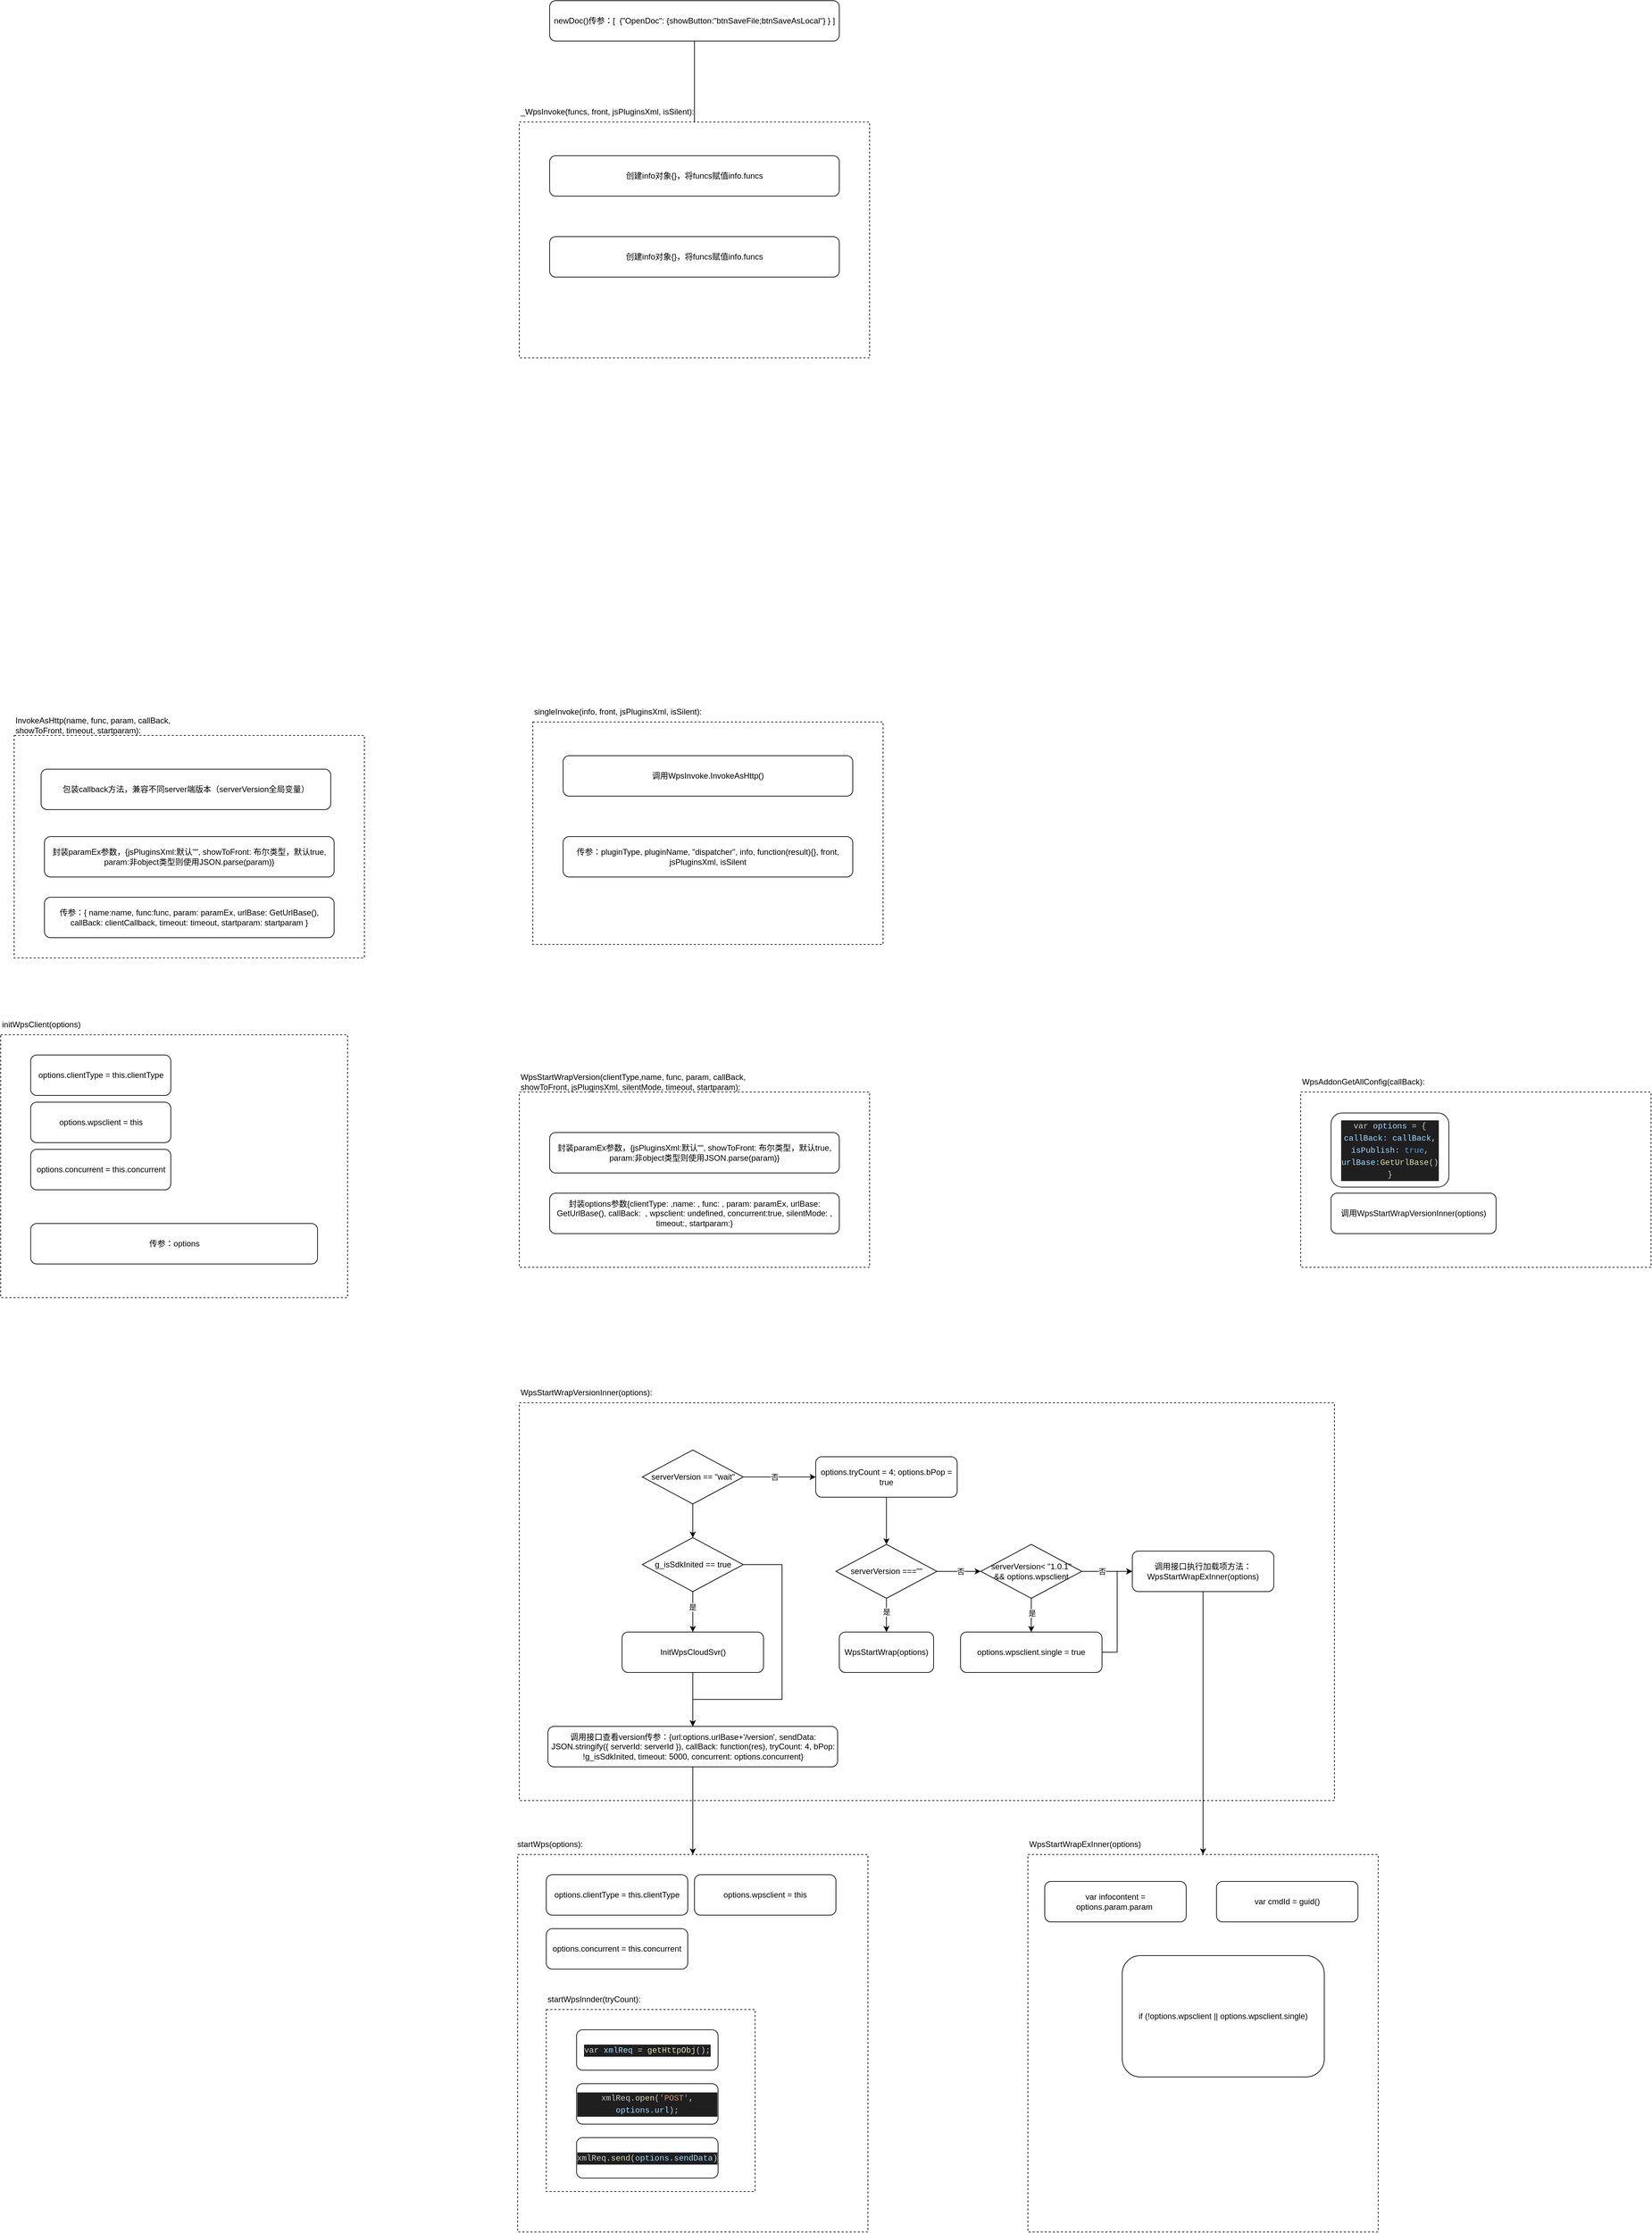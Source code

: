 <mxfile version="21.5.2" type="github">
  <diagram name="第 1 页" id="6N0dPDd7mWbPLZumkeK7">
    <mxGraphModel dx="1781" dy="591" grid="1" gridSize="10" guides="1" tooltips="1" connect="1" arrows="1" fold="1" page="1" pageScale="1" pageWidth="827" pageHeight="1169" math="0" shadow="0">
      <root>
        <mxCell id="0" />
        <mxCell id="1" parent="0" />
        <mxCell id="Ks9pQ6j11mJYRdy5cMJx-43" value="" style="rounded=0;whiteSpace=wrap;html=1;dashed=1;" vertex="1" parent="1">
          <mxGeometry x="317.5" y="3000" width="520" height="560" as="geometry" />
        </mxCell>
        <mxCell id="Ks9pQ6j11mJYRdy5cMJx-16" value="" style="group" vertex="1" connectable="0" parent="1">
          <mxGeometry x="340" y="1290" width="520" height="360" as="geometry" />
        </mxCell>
        <mxCell id="Ks9pQ6j11mJYRdy5cMJx-12" value="" style="rounded=0;whiteSpace=wrap;html=1;dashed=1;" vertex="1" parent="Ks9pQ6j11mJYRdy5cMJx-16">
          <mxGeometry y="30" width="520" height="330" as="geometry" />
        </mxCell>
        <mxCell id="Ks9pQ6j11mJYRdy5cMJx-13" value="singleInvoke(info, front, jsPluginsXml, isSilent):" style="text;html=1;strokeColor=none;fillColor=none;align=left;verticalAlign=middle;whiteSpace=wrap;rounded=0;" vertex="1" parent="Ks9pQ6j11mJYRdy5cMJx-16">
          <mxGeometry width="400" height="30" as="geometry" />
        </mxCell>
        <mxCell id="Ks9pQ6j11mJYRdy5cMJx-10" style="edgeStyle=orthogonalEdgeStyle;rounded=0;orthogonalLoop=1;jettySize=auto;html=1;" edge="1" parent="1" source="Ks9pQ6j11mJYRdy5cMJx-3" target="Ks9pQ6j11mJYRdy5cMJx-8">
          <mxGeometry relative="1" as="geometry" />
        </mxCell>
        <mxCell id="Ks9pQ6j11mJYRdy5cMJx-3" value="newDoc()传参：[&amp;nbsp; {&quot;OpenDoc&quot;: {showButton:&quot;btnSaveFile;btnSaveAsLocal&quot;} } ]" style="rounded=1;whiteSpace=wrap;html=1;" vertex="1" parent="1">
          <mxGeometry x="365" y="250" width="430" height="60" as="geometry" />
        </mxCell>
        <mxCell id="Ks9pQ6j11mJYRdy5cMJx-14" value="调用WpsInvoke.InvokeAsHttp()" style="rounded=1;whiteSpace=wrap;html=1;" vertex="1" parent="1">
          <mxGeometry x="385" y="1370" width="430" height="60" as="geometry" />
        </mxCell>
        <mxCell id="Ks9pQ6j11mJYRdy5cMJx-15" value="传参：pluginType, pluginName, &quot;dispatcher&quot;, info, function(result){}, front, jsPluginsXml, isSilent" style="rounded=1;whiteSpace=wrap;html=1;" vertex="1" parent="1">
          <mxGeometry x="385" y="1490" width="430" height="60" as="geometry" />
        </mxCell>
        <mxCell id="Ks9pQ6j11mJYRdy5cMJx-17" value="" style="group" vertex="1" connectable="0" parent="1">
          <mxGeometry x="-430" y="1310" width="520" height="360" as="geometry" />
        </mxCell>
        <mxCell id="Ks9pQ6j11mJYRdy5cMJx-18" value="" style="rounded=0;whiteSpace=wrap;html=1;dashed=1;" vertex="1" parent="Ks9pQ6j11mJYRdy5cMJx-17">
          <mxGeometry y="30" width="520" height="330" as="geometry" />
        </mxCell>
        <mxCell id="Ks9pQ6j11mJYRdy5cMJx-19" value="InvokeAsHttp(name, func, param, callBack, showToFront, timeout, startparam):" style="text;html=1;strokeColor=none;fillColor=none;align=left;verticalAlign=middle;whiteSpace=wrap;rounded=0;" vertex="1" parent="Ks9pQ6j11mJYRdy5cMJx-17">
          <mxGeometry width="260" height="30" as="geometry" />
        </mxCell>
        <mxCell id="Ks9pQ6j11mJYRdy5cMJx-20" value="包装callback方法，兼容不同server端版本（serverVersion全局变量）" style="rounded=1;whiteSpace=wrap;html=1;" vertex="1" parent="Ks9pQ6j11mJYRdy5cMJx-17">
          <mxGeometry x="40" y="80" width="430" height="60" as="geometry" />
        </mxCell>
        <mxCell id="Ks9pQ6j11mJYRdy5cMJx-25" value="封装paramEx参数，{jsPluginsXml:默认&quot;&quot;, showToFront: 布尔类型，默认true, param:非object类型则使用JSON.parse(param)}" style="rounded=1;whiteSpace=wrap;html=1;" vertex="1" parent="Ks9pQ6j11mJYRdy5cMJx-17">
          <mxGeometry x="45" y="180" width="430" height="60" as="geometry" />
        </mxCell>
        <mxCell id="Ks9pQ6j11mJYRdy5cMJx-26" value="传参：{ name:name, func:func, param: paramEx, urlBase: GetUrlBase(), callBack: clientCallback, timeout: timeout, startparam: startparam }" style="rounded=1;whiteSpace=wrap;html=1;" vertex="1" parent="Ks9pQ6j11mJYRdy5cMJx-17">
          <mxGeometry x="45" y="270" width="430" height="60" as="geometry" />
        </mxCell>
        <mxCell id="Ks9pQ6j11mJYRdy5cMJx-27" value="" style="group" vertex="1" connectable="0" parent="1">
          <mxGeometry x="-450" y="1754" width="515" height="460" as="geometry" />
        </mxCell>
        <mxCell id="Ks9pQ6j11mJYRdy5cMJx-28" value="" style="rounded=0;whiteSpace=wrap;html=1;dashed=1;" vertex="1" parent="Ks9pQ6j11mJYRdy5cMJx-27">
          <mxGeometry y="30" width="515" height="390" as="geometry" />
        </mxCell>
        <mxCell id="Ks9pQ6j11mJYRdy5cMJx-29" value="initWpsClient(options)" style="text;html=1;strokeColor=none;fillColor=none;align=left;verticalAlign=middle;whiteSpace=wrap;rounded=0;" vertex="1" parent="Ks9pQ6j11mJYRdy5cMJx-27">
          <mxGeometry width="257.5" height="30" as="geometry" />
        </mxCell>
        <mxCell id="Ks9pQ6j11mJYRdy5cMJx-30" value="options.clientType = this.clientType" style="rounded=1;whiteSpace=wrap;html=1;" vertex="1" parent="Ks9pQ6j11mJYRdy5cMJx-27">
          <mxGeometry x="44.567" y="60" width="207.981" height="60" as="geometry" />
        </mxCell>
        <mxCell id="Ks9pQ6j11mJYRdy5cMJx-32" value="传参：options" style="rounded=1;whiteSpace=wrap;html=1;" vertex="1" parent="Ks9pQ6j11mJYRdy5cMJx-27">
          <mxGeometry x="44.567" y="310" width="425.865" height="60" as="geometry" />
        </mxCell>
        <mxCell id="Ks9pQ6j11mJYRdy5cMJx-33" value="options.wpsclient = this" style="rounded=1;whiteSpace=wrap;html=1;" vertex="1" parent="Ks9pQ6j11mJYRdy5cMJx-27">
          <mxGeometry x="44.567" y="130" width="207.981" height="60" as="geometry" />
        </mxCell>
        <mxCell id="Ks9pQ6j11mJYRdy5cMJx-34" value="options.concurrent = this.concurrent" style="rounded=1;whiteSpace=wrap;html=1;" vertex="1" parent="Ks9pQ6j11mJYRdy5cMJx-27">
          <mxGeometry x="44.567" y="200" width="207.981" height="60" as="geometry" />
        </mxCell>
        <mxCell id="Ks9pQ6j11mJYRdy5cMJx-56" value="" style="group" vertex="1" connectable="0" parent="1">
          <mxGeometry x="360" y="3200" width="310" height="300" as="geometry" />
        </mxCell>
        <mxCell id="Ks9pQ6j11mJYRdy5cMJx-50" value="" style="rounded=0;whiteSpace=wrap;html=1;dashed=1;" vertex="1" parent="Ks9pQ6j11mJYRdy5cMJx-56">
          <mxGeometry y="30" width="310" height="270" as="geometry" />
        </mxCell>
        <mxCell id="Ks9pQ6j11mJYRdy5cMJx-51" value="startWpsInnder(tryCount):" style="text;html=1;strokeColor=none;fillColor=none;align=left;verticalAlign=middle;whiteSpace=wrap;rounded=0;" vertex="1" parent="Ks9pQ6j11mJYRdy5cMJx-56">
          <mxGeometry width="260" height="30" as="geometry" />
        </mxCell>
        <mxCell id="Ks9pQ6j11mJYRdy5cMJx-52" value="&lt;div style=&quot;color: rgb(204, 204, 204); background-color: rgb(31, 31, 31); font-family: Menlo, Monaco, &amp;quot;Courier New&amp;quot;, monospace; line-height: 18px;&quot;&gt;var &lt;span style=&quot;color: #9cdcfe;&quot;&gt;xmlReq&lt;/span&gt; &lt;span style=&quot;color: #d4d4d4;&quot;&gt;=&lt;/span&gt; &lt;span style=&quot;color: #dcdcaa;&quot;&gt;getHttpObj&lt;/span&gt;();&lt;/div&gt;" style="rounded=1;whiteSpace=wrap;html=1;" vertex="1" parent="Ks9pQ6j11mJYRdy5cMJx-56">
          <mxGeometry x="45" y="60" width="210" height="60" as="geometry" />
        </mxCell>
        <mxCell id="Ks9pQ6j11mJYRdy5cMJx-54" value="&lt;div style=&quot;color: rgb(204, 204, 204); background-color: rgb(31, 31, 31); font-family: Menlo, Monaco, &amp;quot;Courier New&amp;quot;, monospace; line-height: 18px;&quot;&gt;xmlReq.&lt;span style=&quot;color: #dcdcaa;&quot;&gt;send&lt;/span&gt;(&lt;span style=&quot;color: #9cdcfe;&quot;&gt;options&lt;/span&gt;.&lt;span style=&quot;color: #9cdcfe;&quot;&gt;sendData&lt;/span&gt;)&lt;/div&gt;" style="rounded=1;whiteSpace=wrap;html=1;" vertex="1" parent="Ks9pQ6j11mJYRdy5cMJx-56">
          <mxGeometry x="45" y="220" width="210" height="60" as="geometry" />
        </mxCell>
        <mxCell id="Ks9pQ6j11mJYRdy5cMJx-55" value="&lt;div style=&quot;color: rgb(204, 204, 204); background-color: rgb(31, 31, 31); font-family: Menlo, Monaco, &amp;quot;Courier New&amp;quot;, monospace; line-height: 18px;&quot;&gt;xmlReq.&lt;span style=&quot;color: #dcdcaa;&quot;&gt;open&lt;/span&gt;(&lt;span style=&quot;color: #ce9178;&quot;&gt;&#39;POST&#39;&lt;/span&gt;, &lt;span style=&quot;color: #9cdcfe;&quot;&gt;options&lt;/span&gt;.&lt;span style=&quot;color: #9cdcfe;&quot;&gt;url&lt;/span&gt;);&lt;/div&gt;" style="rounded=1;whiteSpace=wrap;html=1;" vertex="1" parent="Ks9pQ6j11mJYRdy5cMJx-56">
          <mxGeometry x="45" y="140" width="210" height="60" as="geometry" />
        </mxCell>
        <mxCell id="Ks9pQ6j11mJYRdy5cMJx-44" value="startWps(options):" style="text;html=1;strokeColor=none;fillColor=none;align=left;verticalAlign=middle;whiteSpace=wrap;rounded=0;" vertex="1" parent="1">
          <mxGeometry x="315" y="2970" width="260" height="30" as="geometry" />
        </mxCell>
        <mxCell id="Ks9pQ6j11mJYRdy5cMJx-45" value="options.clientType = this.clientType" style="rounded=1;whiteSpace=wrap;html=1;" vertex="1" parent="1">
          <mxGeometry x="360" y="3030" width="210" height="60" as="geometry" />
        </mxCell>
        <mxCell id="Ks9pQ6j11mJYRdy5cMJx-47" value="options.wpsclient = this" style="rounded=1;whiteSpace=wrap;html=1;" vertex="1" parent="1">
          <mxGeometry x="580" y="3030" width="210" height="60" as="geometry" />
        </mxCell>
        <mxCell id="Ks9pQ6j11mJYRdy5cMJx-48" value="options.concurrent = this.concurrent" style="rounded=1;whiteSpace=wrap;html=1;" vertex="1" parent="1">
          <mxGeometry x="360" y="3110" width="210" height="60" as="geometry" />
        </mxCell>
        <mxCell id="Ks9pQ6j11mJYRdy5cMJx-36" value="" style="rounded=0;whiteSpace=wrap;html=1;dashed=1;" vertex="1" parent="1">
          <mxGeometry x="320" y="2330" width="1210" height="590" as="geometry" />
        </mxCell>
        <mxCell id="Ks9pQ6j11mJYRdy5cMJx-37" value="WpsStartWrapVersionInner(options):" style="text;html=1;strokeColor=none;fillColor=none;align=left;verticalAlign=middle;whiteSpace=wrap;rounded=0;" vertex="1" parent="1">
          <mxGeometry x="320" y="2300" width="260" height="30" as="geometry" />
        </mxCell>
        <mxCell id="Ks9pQ6j11mJYRdy5cMJx-84" style="edgeStyle=orthogonalEdgeStyle;rounded=0;orthogonalLoop=1;jettySize=auto;html=1;" edge="1" parent="1" source="Ks9pQ6j11mJYRdy5cMJx-38" target="Ks9pQ6j11mJYRdy5cMJx-68">
          <mxGeometry relative="1" as="geometry" />
        </mxCell>
        <mxCell id="Ks9pQ6j11mJYRdy5cMJx-38" value="options.tryCount = 4; options.bPop = true" style="rounded=1;whiteSpace=wrap;html=1;" vertex="1" parent="1">
          <mxGeometry x="760" y="2410" width="210" height="60" as="geometry" />
        </mxCell>
        <mxCell id="Ks9pQ6j11mJYRdy5cMJx-90" style="edgeStyle=orthogonalEdgeStyle;rounded=0;orthogonalLoop=1;jettySize=auto;html=1;" edge="1" parent="1" source="Ks9pQ6j11mJYRdy5cMJx-39" target="Ks9pQ6j11mJYRdy5cMJx-43">
          <mxGeometry relative="1" as="geometry" />
        </mxCell>
        <mxCell id="Ks9pQ6j11mJYRdy5cMJx-39" value="调用接口查看version传参：{url:options.urlBase+&#39;/version&#39;, sendData: JSON.stringify({ serverId: serverId }), callBack: function(res), tryCount: 4, bPop: !g_isSdkInited, timeout: 5000, concurrent: options.concurrent}" style="rounded=1;whiteSpace=wrap;html=1;" vertex="1" parent="1">
          <mxGeometry x="362.5" y="2810" width="430" height="60" as="geometry" />
        </mxCell>
        <mxCell id="Ks9pQ6j11mJYRdy5cMJx-89" style="edgeStyle=orthogonalEdgeStyle;rounded=0;orthogonalLoop=1;jettySize=auto;html=1;" edge="1" parent="1" source="Ks9pQ6j11mJYRdy5cMJx-40" target="Ks9pQ6j11mJYRdy5cMJx-39">
          <mxGeometry relative="1" as="geometry" />
        </mxCell>
        <mxCell id="Ks9pQ6j11mJYRdy5cMJx-40" value="InitWpsCloudSvr()" style="rounded=1;whiteSpace=wrap;html=1;" vertex="1" parent="1">
          <mxGeometry x="472.5" y="2670" width="210" height="60" as="geometry" />
        </mxCell>
        <mxCell id="Ks9pQ6j11mJYRdy5cMJx-58" value="" style="rounded=0;whiteSpace=wrap;html=1;dashed=1;" vertex="1" parent="1">
          <mxGeometry x="1075" y="3000" width="520" height="560" as="geometry" />
        </mxCell>
        <mxCell id="Ks9pQ6j11mJYRdy5cMJx-59" value="WpsStartWrapExInner(options)" style="text;html=1;strokeColor=none;fillColor=none;align=left;verticalAlign=middle;whiteSpace=wrap;rounded=0;" vertex="1" parent="1">
          <mxGeometry x="1075" y="2970" width="260" height="30" as="geometry" />
        </mxCell>
        <mxCell id="Ks9pQ6j11mJYRdy5cMJx-60" value="var infocontent = options.param.param&amp;nbsp;" style="rounded=1;whiteSpace=wrap;html=1;" vertex="1" parent="1">
          <mxGeometry x="1100" y="3040" width="210" height="60" as="geometry" />
        </mxCell>
        <mxCell id="Ks9pQ6j11mJYRdy5cMJx-61" value="var cmdId = guid()" style="rounded=1;whiteSpace=wrap;html=1;" vertex="1" parent="1">
          <mxGeometry x="1355" y="3040" width="210" height="60" as="geometry" />
        </mxCell>
        <mxCell id="Ks9pQ6j11mJYRdy5cMJx-62" value="if (!options.wpsclient || options.wpsclient.single)" style="rounded=1;whiteSpace=wrap;html=1;" vertex="1" parent="1">
          <mxGeometry x="1215" y="3150" width="300" height="180" as="geometry" />
        </mxCell>
        <mxCell id="Ks9pQ6j11mJYRdy5cMJx-63" value="WpsStartWrap(options)" style="rounded=1;whiteSpace=wrap;html=1;" vertex="1" parent="1">
          <mxGeometry x="795" y="2670" width="140" height="60" as="geometry" />
        </mxCell>
        <mxCell id="Ks9pQ6j11mJYRdy5cMJx-66" style="edgeStyle=orthogonalEdgeStyle;rounded=0;orthogonalLoop=1;jettySize=auto;html=1;" edge="1" parent="1" source="Ks9pQ6j11mJYRdy5cMJx-65" target="Ks9pQ6j11mJYRdy5cMJx-38">
          <mxGeometry relative="1" as="geometry" />
        </mxCell>
        <mxCell id="Ks9pQ6j11mJYRdy5cMJx-67" value="否" style="edgeLabel;html=1;align=center;verticalAlign=middle;resizable=0;points=[];" vertex="1" connectable="0" parent="Ks9pQ6j11mJYRdy5cMJx-66">
          <mxGeometry x="-0.143" y="2" relative="1" as="geometry">
            <mxPoint y="2" as="offset" />
          </mxGeometry>
        </mxCell>
        <mxCell id="Ks9pQ6j11mJYRdy5cMJx-87" style="edgeStyle=orthogonalEdgeStyle;rounded=0;orthogonalLoop=1;jettySize=auto;html=1;" edge="1" parent="1" source="Ks9pQ6j11mJYRdy5cMJx-65" target="Ks9pQ6j11mJYRdy5cMJx-86">
          <mxGeometry relative="1" as="geometry" />
        </mxCell>
        <mxCell id="Ks9pQ6j11mJYRdy5cMJx-65" value="serverVersion == &quot;wait&quot;" style="rhombus;whiteSpace=wrap;html=1;" vertex="1" parent="1">
          <mxGeometry x="502.5" y="2400" width="150" height="80" as="geometry" />
        </mxCell>
        <mxCell id="Ks9pQ6j11mJYRdy5cMJx-71" style="edgeStyle=orthogonalEdgeStyle;rounded=0;orthogonalLoop=1;jettySize=auto;html=1;" edge="1" parent="1" source="Ks9pQ6j11mJYRdy5cMJx-68" target="Ks9pQ6j11mJYRdy5cMJx-69">
          <mxGeometry relative="1" as="geometry" />
        </mxCell>
        <mxCell id="Ks9pQ6j11mJYRdy5cMJx-80" value="否" style="edgeLabel;html=1;align=center;verticalAlign=middle;resizable=0;points=[];" vertex="1" connectable="0" parent="Ks9pQ6j11mJYRdy5cMJx-71">
          <mxGeometry x="-0.011" y="-2" relative="1" as="geometry">
            <mxPoint x="3" y="-2" as="offset" />
          </mxGeometry>
        </mxCell>
        <mxCell id="Ks9pQ6j11mJYRdy5cMJx-72" style="edgeStyle=orthogonalEdgeStyle;rounded=0;orthogonalLoop=1;jettySize=auto;html=1;" edge="1" parent="1" source="Ks9pQ6j11mJYRdy5cMJx-68" target="Ks9pQ6j11mJYRdy5cMJx-63">
          <mxGeometry relative="1" as="geometry" />
        </mxCell>
        <mxCell id="Ks9pQ6j11mJYRdy5cMJx-82" value="是" style="edgeLabel;html=1;align=center;verticalAlign=middle;resizable=0;points=[];" vertex="1" connectable="0" parent="Ks9pQ6j11mJYRdy5cMJx-72">
          <mxGeometry x="-0.469" y="-1" relative="1" as="geometry">
            <mxPoint x="1" y="6" as="offset" />
          </mxGeometry>
        </mxCell>
        <mxCell id="Ks9pQ6j11mJYRdy5cMJx-68" value="serverVersion ===&quot;&quot;" style="rhombus;whiteSpace=wrap;html=1;" vertex="1" parent="1">
          <mxGeometry x="790" y="2540" width="150" height="80" as="geometry" />
        </mxCell>
        <mxCell id="Ks9pQ6j11mJYRdy5cMJx-77" style="edgeStyle=orthogonalEdgeStyle;rounded=0;orthogonalLoop=1;jettySize=auto;html=1;" edge="1" parent="1" source="Ks9pQ6j11mJYRdy5cMJx-69" target="Ks9pQ6j11mJYRdy5cMJx-76">
          <mxGeometry relative="1" as="geometry" />
        </mxCell>
        <mxCell id="Ks9pQ6j11mJYRdy5cMJx-81" value="否" style="edgeLabel;html=1;align=center;verticalAlign=middle;resizable=0;points=[];" vertex="1" connectable="0" parent="Ks9pQ6j11mJYRdy5cMJx-77">
          <mxGeometry x="-0.2" relative="1" as="geometry">
            <mxPoint as="offset" />
          </mxGeometry>
        </mxCell>
        <mxCell id="Ks9pQ6j11mJYRdy5cMJx-78" style="edgeStyle=orthogonalEdgeStyle;rounded=0;orthogonalLoop=1;jettySize=auto;html=1;" edge="1" parent="1" source="Ks9pQ6j11mJYRdy5cMJx-69" target="Ks9pQ6j11mJYRdy5cMJx-73">
          <mxGeometry relative="1" as="geometry" />
        </mxCell>
        <mxCell id="Ks9pQ6j11mJYRdy5cMJx-83" value="是" style="edgeLabel;html=1;align=center;verticalAlign=middle;resizable=0;points=[];" vertex="1" connectable="0" parent="Ks9pQ6j11mJYRdy5cMJx-78">
          <mxGeometry x="-0.126" y="1" relative="1" as="geometry">
            <mxPoint as="offset" />
          </mxGeometry>
        </mxCell>
        <mxCell id="Ks9pQ6j11mJYRdy5cMJx-69" value="serverVersion&amp;lt; &quot;1.0.1&quot;&lt;br&gt;&amp;amp;&amp;amp; options.wpsclient" style="rhombus;whiteSpace=wrap;html=1;" vertex="1" parent="1">
          <mxGeometry x="1005" y="2540" width="150" height="80" as="geometry" />
        </mxCell>
        <mxCell id="Ks9pQ6j11mJYRdy5cMJx-79" style="edgeStyle=orthogonalEdgeStyle;rounded=0;orthogonalLoop=1;jettySize=auto;html=1;entryX=0;entryY=0.5;entryDx=0;entryDy=0;" edge="1" parent="1" source="Ks9pQ6j11mJYRdy5cMJx-73" target="Ks9pQ6j11mJYRdy5cMJx-76">
          <mxGeometry relative="1" as="geometry" />
        </mxCell>
        <mxCell id="Ks9pQ6j11mJYRdy5cMJx-73" value="options.wpsclient.single = true" style="rounded=1;whiteSpace=wrap;html=1;" vertex="1" parent="1">
          <mxGeometry x="975" y="2670" width="210" height="60" as="geometry" />
        </mxCell>
        <mxCell id="Ks9pQ6j11mJYRdy5cMJx-94" style="edgeStyle=orthogonalEdgeStyle;rounded=0;orthogonalLoop=1;jettySize=auto;html=1;entryX=0.5;entryY=0;entryDx=0;entryDy=0;" edge="1" parent="1" source="Ks9pQ6j11mJYRdy5cMJx-76" target="Ks9pQ6j11mJYRdy5cMJx-58">
          <mxGeometry relative="1" as="geometry">
            <Array as="points" />
          </mxGeometry>
        </mxCell>
        <mxCell id="Ks9pQ6j11mJYRdy5cMJx-76" value="调用接口执行加载项方法：&lt;br&gt;WpsStartWrapExInner(options)" style="rounded=1;whiteSpace=wrap;html=1;" vertex="1" parent="1">
          <mxGeometry x="1230" y="2550" width="210" height="60" as="geometry" />
        </mxCell>
        <mxCell id="Ks9pQ6j11mJYRdy5cMJx-88" style="edgeStyle=orthogonalEdgeStyle;rounded=0;orthogonalLoop=1;jettySize=auto;html=1;" edge="1" parent="1" source="Ks9pQ6j11mJYRdy5cMJx-86" target="Ks9pQ6j11mJYRdy5cMJx-40">
          <mxGeometry relative="1" as="geometry" />
        </mxCell>
        <mxCell id="Ks9pQ6j11mJYRdy5cMJx-93" value="是" style="edgeLabel;html=1;align=center;verticalAlign=middle;resizable=0;points=[];" vertex="1" connectable="0" parent="Ks9pQ6j11mJYRdy5cMJx-88">
          <mxGeometry x="-0.229" y="-1" relative="1" as="geometry">
            <mxPoint as="offset" />
          </mxGeometry>
        </mxCell>
        <mxCell id="Ks9pQ6j11mJYRdy5cMJx-96" style="edgeStyle=orthogonalEdgeStyle;rounded=0;orthogonalLoop=1;jettySize=auto;html=1;entryX=0.5;entryY=0;entryDx=0;entryDy=0;" edge="1" parent="1" source="Ks9pQ6j11mJYRdy5cMJx-86" target="Ks9pQ6j11mJYRdy5cMJx-39">
          <mxGeometry relative="1" as="geometry">
            <Array as="points">
              <mxPoint x="710" y="2570" />
              <mxPoint x="710" y="2770" />
              <mxPoint x="578" y="2770" />
            </Array>
          </mxGeometry>
        </mxCell>
        <mxCell id="Ks9pQ6j11mJYRdy5cMJx-86" value="g_isSdkInited == true" style="rhombus;whiteSpace=wrap;html=1;" vertex="1" parent="1">
          <mxGeometry x="502.5" y="2530" width="150" height="80" as="geometry" />
        </mxCell>
        <mxCell id="Ks9pQ6j11mJYRdy5cMJx-5" value="" style="rounded=0;whiteSpace=wrap;html=1;dashed=1;" vertex="1" parent="1">
          <mxGeometry x="320" y="430" width="520" height="350" as="geometry" />
        </mxCell>
        <mxCell id="Ks9pQ6j11mJYRdy5cMJx-6" value="_WpsInvoke(funcs, front, jsPluginsXml, isSilent):" style="text;html=1;strokeColor=none;fillColor=none;align=left;verticalAlign=middle;whiteSpace=wrap;rounded=0;" vertex="1" parent="1">
          <mxGeometry x="320" y="400" width="390" height="30" as="geometry" />
        </mxCell>
        <mxCell id="Ks9pQ6j11mJYRdy5cMJx-8" value="创建info对象{}，将funcs赋值info.funcs" style="rounded=1;whiteSpace=wrap;html=1;" vertex="1" parent="1">
          <mxGeometry x="365" y="480" width="430" height="60" as="geometry" />
        </mxCell>
        <mxCell id="Ks9pQ6j11mJYRdy5cMJx-9" value="创建info对象{}，将funcs赋值info.funcs" style="rounded=1;whiteSpace=wrap;html=1;" vertex="1" parent="1">
          <mxGeometry x="365" y="600" width="430" height="60" as="geometry" />
        </mxCell>
        <mxCell id="Ks9pQ6j11mJYRdy5cMJx-104" value="" style="group" vertex="1" connectable="0" parent="1">
          <mxGeometry x="320" y="1839" width="520" height="290" as="geometry" />
        </mxCell>
        <mxCell id="Ks9pQ6j11mJYRdy5cMJx-98" value="" style="rounded=0;whiteSpace=wrap;html=1;dashed=1;" vertex="1" parent="Ks9pQ6j11mJYRdy5cMJx-104">
          <mxGeometry y="30" width="520" height="260" as="geometry" />
        </mxCell>
        <mxCell id="Ks9pQ6j11mJYRdy5cMJx-99" value="WpsStartWrapVersion(clientType,name, func, param, callBack, showToFront, jsPluginsXml, silentMode, timeout, startparam):" style="text;html=1;strokeColor=none;fillColor=none;align=left;verticalAlign=middle;whiteSpace=wrap;rounded=0;" vertex="1" parent="Ks9pQ6j11mJYRdy5cMJx-104">
          <mxGeometry width="350" height="30" as="geometry" />
        </mxCell>
        <mxCell id="Ks9pQ6j11mJYRdy5cMJx-101" value="封装options参数{clientType: ,name: , func: , param: paramEx, urlBase: GetUrlBase(), callBack:&amp;nbsp; , wpsclient: undefined, concurrent:true, silentMode: , timeout:, startparam:}" style="rounded=1;whiteSpace=wrap;html=1;" vertex="1" parent="Ks9pQ6j11mJYRdy5cMJx-104">
          <mxGeometry x="45" y="180" width="430" height="60" as="geometry" />
        </mxCell>
        <mxCell id="Ks9pQ6j11mJYRdy5cMJx-103" value="封装paramEx参数，{jsPluginsXml:默认&quot;&quot;, showToFront: 布尔类型，默认true, param:非object类型则使用JSON.parse(param)}" style="rounded=1;whiteSpace=wrap;html=1;" vertex="1" parent="Ks9pQ6j11mJYRdy5cMJx-104">
          <mxGeometry x="45" y="90" width="430" height="60" as="geometry" />
        </mxCell>
        <mxCell id="Ks9pQ6j11mJYRdy5cMJx-105" value="" style="group" vertex="1" connectable="0" parent="1">
          <mxGeometry x="1480" y="1839" width="520" height="290" as="geometry" />
        </mxCell>
        <mxCell id="Ks9pQ6j11mJYRdy5cMJx-106" value="" style="rounded=0;whiteSpace=wrap;html=1;dashed=1;" vertex="1" parent="Ks9pQ6j11mJYRdy5cMJx-105">
          <mxGeometry y="30" width="520" height="260" as="geometry" />
        </mxCell>
        <mxCell id="Ks9pQ6j11mJYRdy5cMJx-107" value="WpsAddonGetAllConfig(callBack&lt;span style=&quot;background-color: initial;&quot;&gt;):&lt;/span&gt;" style="text;html=1;strokeColor=none;fillColor=none;align=left;verticalAlign=middle;whiteSpace=wrap;rounded=0;" vertex="1" parent="Ks9pQ6j11mJYRdy5cMJx-105">
          <mxGeometry width="350" height="30" as="geometry" />
        </mxCell>
        <mxCell id="Ks9pQ6j11mJYRdy5cMJx-108" value="调用WpsStartWrapVersionInner(options)" style="rounded=1;whiteSpace=wrap;html=1;" vertex="1" parent="Ks9pQ6j11mJYRdy5cMJx-105">
          <mxGeometry x="45" y="180" width="245" height="60" as="geometry" />
        </mxCell>
        <mxCell id="Ks9pQ6j11mJYRdy5cMJx-109" value="&lt;div style=&quot;color: rgb(204, 204, 204); background-color: rgb(31, 31, 31); font-family: Menlo, Monaco, &amp;quot;Courier New&amp;quot;, monospace; line-height: 18px;&quot;&gt;&lt;div&gt;var &lt;span style=&quot;color: #9cdcfe;&quot;&gt;options&lt;/span&gt; &lt;span style=&quot;color: #d4d4d4;&quot;&gt;=&lt;/span&gt; {&lt;/div&gt;&lt;div&gt;            &lt;span style=&quot;color: #9cdcfe;&quot;&gt;callBack&lt;/span&gt;&lt;span style=&quot;color: #9cdcfe;&quot;&gt;:&lt;/span&gt; &lt;span style=&quot;color: #9cdcfe;&quot;&gt;callBack&lt;/span&gt;,&lt;/div&gt;&lt;div&gt;            &lt;span style=&quot;color: #9cdcfe;&quot;&gt;isPublish&lt;/span&gt;&lt;span style=&quot;color: #9cdcfe;&quot;&gt;:&lt;/span&gt; &lt;span style=&quot;color: #569cd6;&quot;&gt;true&lt;/span&gt;,&lt;/div&gt;&lt;div&gt;            &lt;span style=&quot;color: #9cdcfe;&quot;&gt;urlBase&lt;/span&gt;&lt;span style=&quot;color: #9cdcfe;&quot;&gt;:&lt;/span&gt;&lt;span style=&quot;color: #dcdcaa;&quot;&gt;GetUrlBase&lt;/span&gt;()&lt;/div&gt;&lt;div&gt;        }&lt;/div&gt;&lt;/div&gt;" style="rounded=1;whiteSpace=wrap;html=1;" vertex="1" parent="Ks9pQ6j11mJYRdy5cMJx-105">
          <mxGeometry x="45" y="61" width="175" height="110" as="geometry" />
        </mxCell>
      </root>
    </mxGraphModel>
  </diagram>
</mxfile>
